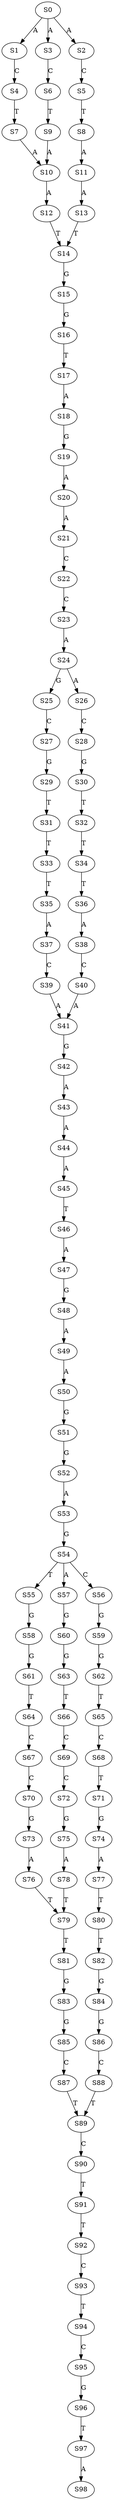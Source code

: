 strict digraph  {
	S0 -> S1 [ label = A ];
	S0 -> S2 [ label = A ];
	S0 -> S3 [ label = A ];
	S1 -> S4 [ label = C ];
	S2 -> S5 [ label = C ];
	S3 -> S6 [ label = C ];
	S4 -> S7 [ label = T ];
	S5 -> S8 [ label = T ];
	S6 -> S9 [ label = T ];
	S7 -> S10 [ label = A ];
	S8 -> S11 [ label = A ];
	S9 -> S10 [ label = A ];
	S10 -> S12 [ label = A ];
	S11 -> S13 [ label = A ];
	S12 -> S14 [ label = T ];
	S13 -> S14 [ label = T ];
	S14 -> S15 [ label = G ];
	S15 -> S16 [ label = G ];
	S16 -> S17 [ label = T ];
	S17 -> S18 [ label = A ];
	S18 -> S19 [ label = G ];
	S19 -> S20 [ label = A ];
	S20 -> S21 [ label = A ];
	S21 -> S22 [ label = C ];
	S22 -> S23 [ label = C ];
	S23 -> S24 [ label = A ];
	S24 -> S25 [ label = G ];
	S24 -> S26 [ label = A ];
	S25 -> S27 [ label = C ];
	S26 -> S28 [ label = C ];
	S27 -> S29 [ label = G ];
	S28 -> S30 [ label = G ];
	S29 -> S31 [ label = T ];
	S30 -> S32 [ label = T ];
	S31 -> S33 [ label = T ];
	S32 -> S34 [ label = T ];
	S33 -> S35 [ label = T ];
	S34 -> S36 [ label = T ];
	S35 -> S37 [ label = A ];
	S36 -> S38 [ label = A ];
	S37 -> S39 [ label = C ];
	S38 -> S40 [ label = C ];
	S39 -> S41 [ label = A ];
	S40 -> S41 [ label = A ];
	S41 -> S42 [ label = G ];
	S42 -> S43 [ label = A ];
	S43 -> S44 [ label = A ];
	S44 -> S45 [ label = A ];
	S45 -> S46 [ label = T ];
	S46 -> S47 [ label = A ];
	S47 -> S48 [ label = G ];
	S48 -> S49 [ label = A ];
	S49 -> S50 [ label = A ];
	S50 -> S51 [ label = G ];
	S51 -> S52 [ label = G ];
	S52 -> S53 [ label = A ];
	S53 -> S54 [ label = G ];
	S54 -> S55 [ label = T ];
	S54 -> S56 [ label = C ];
	S54 -> S57 [ label = A ];
	S55 -> S58 [ label = G ];
	S56 -> S59 [ label = G ];
	S57 -> S60 [ label = G ];
	S58 -> S61 [ label = G ];
	S59 -> S62 [ label = G ];
	S60 -> S63 [ label = G ];
	S61 -> S64 [ label = T ];
	S62 -> S65 [ label = T ];
	S63 -> S66 [ label = T ];
	S64 -> S67 [ label = C ];
	S65 -> S68 [ label = C ];
	S66 -> S69 [ label = C ];
	S67 -> S70 [ label = C ];
	S68 -> S71 [ label = T ];
	S69 -> S72 [ label = C ];
	S70 -> S73 [ label = G ];
	S71 -> S74 [ label = G ];
	S72 -> S75 [ label = G ];
	S73 -> S76 [ label = A ];
	S74 -> S77 [ label = A ];
	S75 -> S78 [ label = A ];
	S76 -> S79 [ label = T ];
	S77 -> S80 [ label = T ];
	S78 -> S79 [ label = T ];
	S79 -> S81 [ label = T ];
	S80 -> S82 [ label = T ];
	S81 -> S83 [ label = G ];
	S82 -> S84 [ label = G ];
	S83 -> S85 [ label = G ];
	S84 -> S86 [ label = G ];
	S85 -> S87 [ label = C ];
	S86 -> S88 [ label = C ];
	S87 -> S89 [ label = T ];
	S88 -> S89 [ label = T ];
	S89 -> S90 [ label = C ];
	S90 -> S91 [ label = T ];
	S91 -> S92 [ label = T ];
	S92 -> S93 [ label = C ];
	S93 -> S94 [ label = T ];
	S94 -> S95 [ label = C ];
	S95 -> S96 [ label = G ];
	S96 -> S97 [ label = T ];
	S97 -> S98 [ label = A ];
}
